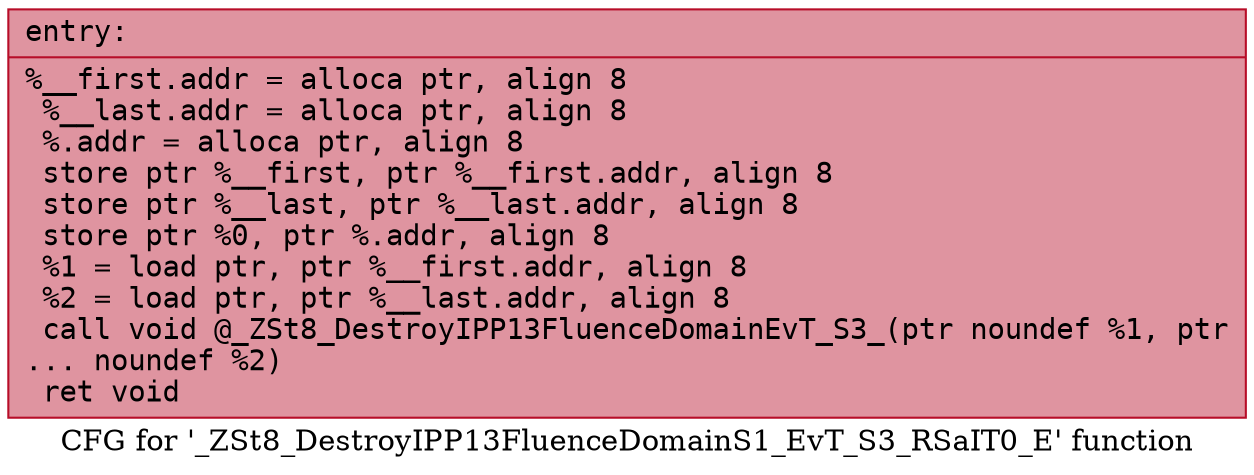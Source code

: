 digraph "CFG for '_ZSt8_DestroyIPP13FluenceDomainS1_EvT_S3_RSaIT0_E' function" {
	label="CFG for '_ZSt8_DestroyIPP13FluenceDomainS1_EvT_S3_RSaIT0_E' function";

	Node0x564271a55260 [shape=record,color="#b70d28ff", style=filled, fillcolor="#b70d2870" fontname="Courier",label="{entry:\l|  %__first.addr = alloca ptr, align 8\l  %__last.addr = alloca ptr, align 8\l  %.addr = alloca ptr, align 8\l  store ptr %__first, ptr %__first.addr, align 8\l  store ptr %__last, ptr %__last.addr, align 8\l  store ptr %0, ptr %.addr, align 8\l  %1 = load ptr, ptr %__first.addr, align 8\l  %2 = load ptr, ptr %__last.addr, align 8\l  call void @_ZSt8_DestroyIPP13FluenceDomainEvT_S3_(ptr noundef %1, ptr\l... noundef %2)\l  ret void\l}"];
}

